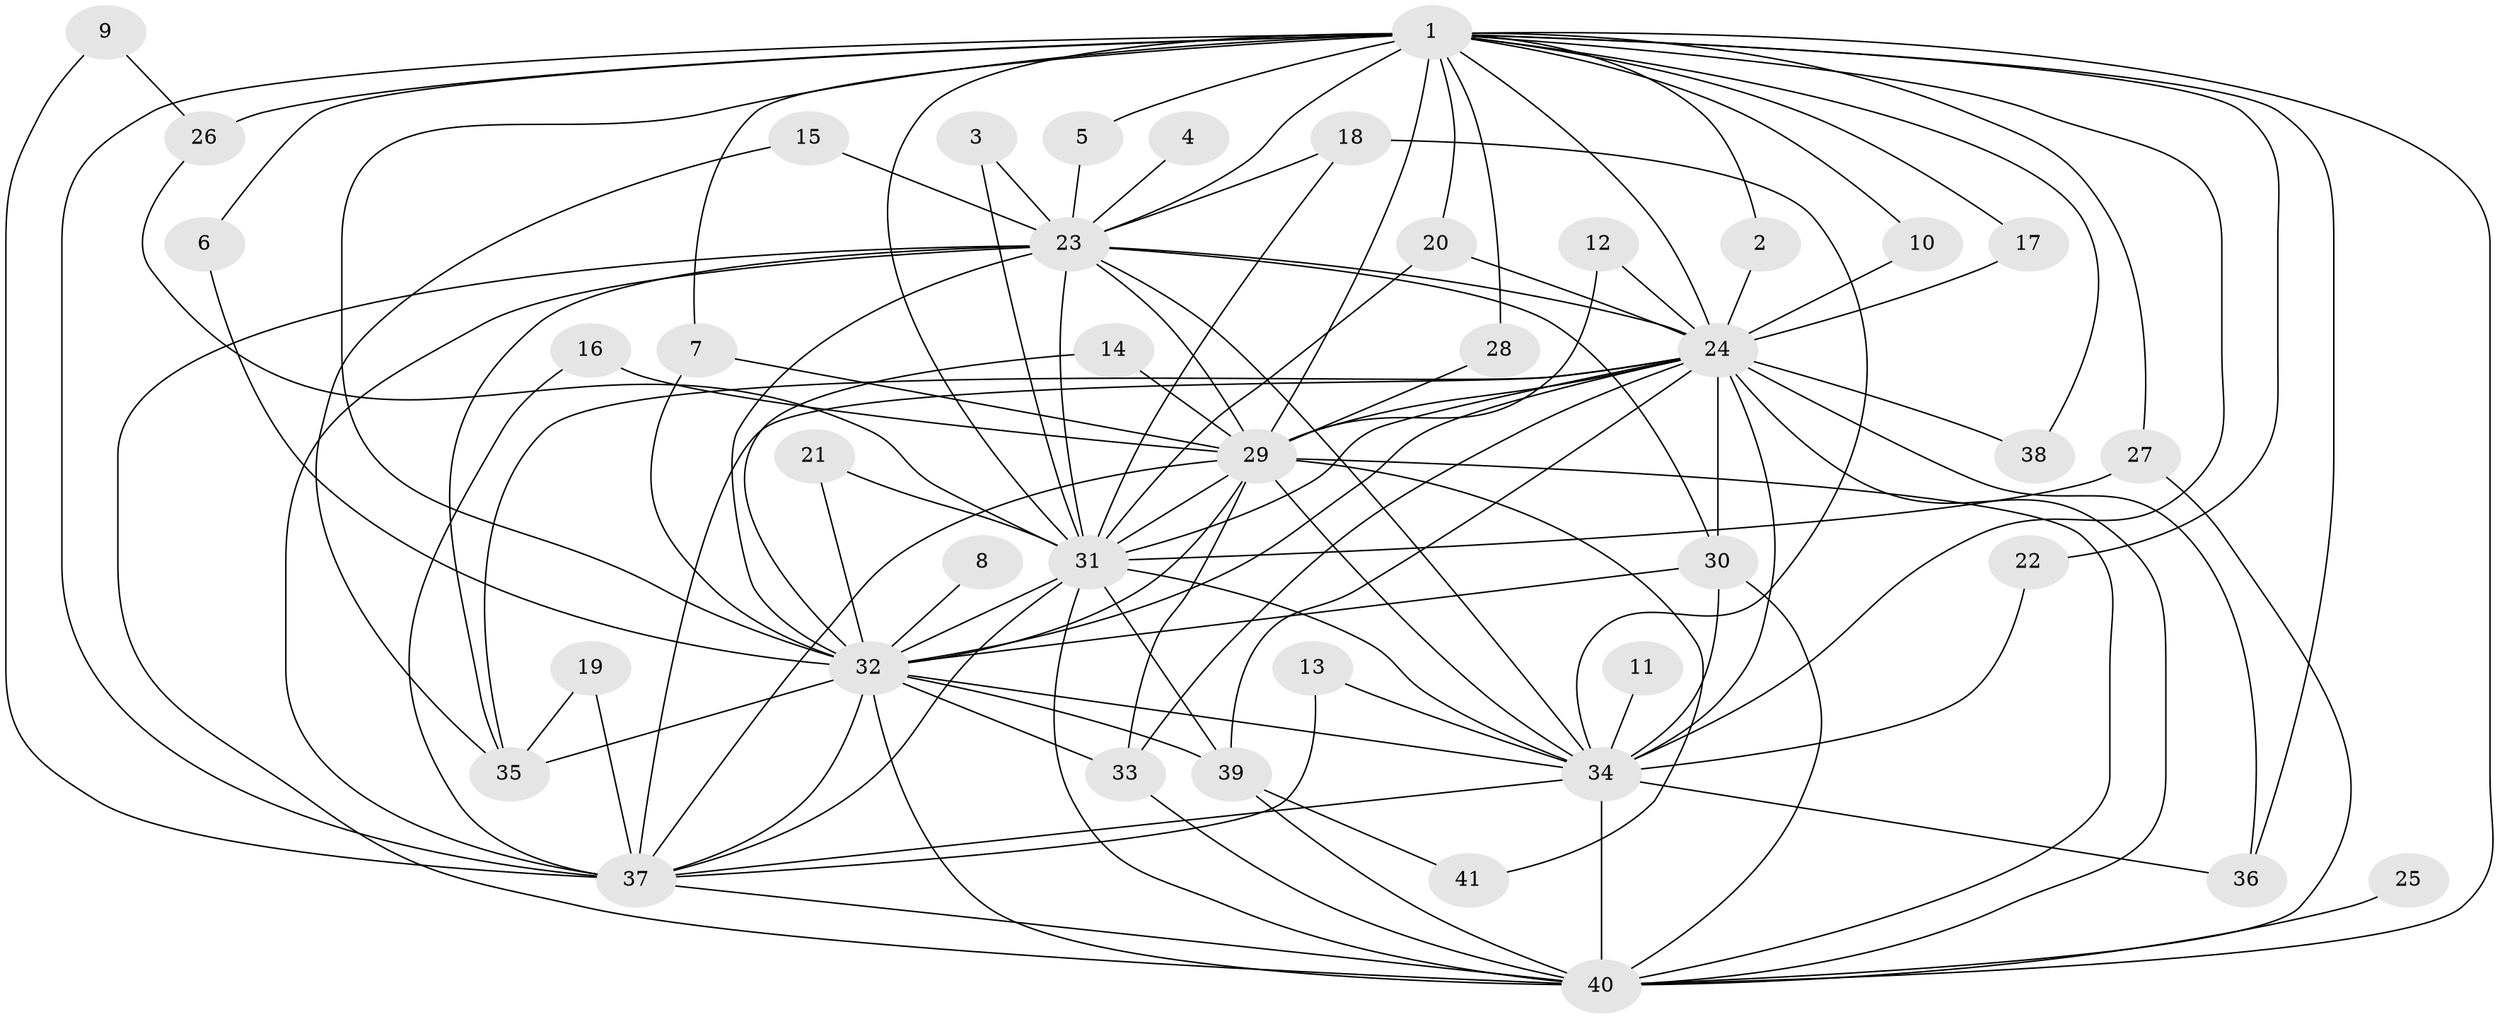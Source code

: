 // original degree distribution, {18: 0.03896103896103896, 16: 0.025974025974025976, 20: 0.025974025974025976, 22: 0.012987012987012988, 21: 0.012987012987012988, 26: 0.012987012987012988, 3: 0.18181818181818182, 2: 0.6103896103896104, 5: 0.03896103896103896, 4: 0.03896103896103896}
// Generated by graph-tools (version 1.1) at 2025/25/03/09/25 03:25:37]
// undirected, 41 vertices, 109 edges
graph export_dot {
graph [start="1"]
  node [color=gray90,style=filled];
  1;
  2;
  3;
  4;
  5;
  6;
  7;
  8;
  9;
  10;
  11;
  12;
  13;
  14;
  15;
  16;
  17;
  18;
  19;
  20;
  21;
  22;
  23;
  24;
  25;
  26;
  27;
  28;
  29;
  30;
  31;
  32;
  33;
  34;
  35;
  36;
  37;
  38;
  39;
  40;
  41;
  1 -- 2 [weight=1.0];
  1 -- 5 [weight=1.0];
  1 -- 6 [weight=1.0];
  1 -- 7 [weight=1.0];
  1 -- 10 [weight=1.0];
  1 -- 17 [weight=1.0];
  1 -- 20 [weight=1.0];
  1 -- 22 [weight=1.0];
  1 -- 23 [weight=2.0];
  1 -- 24 [weight=2.0];
  1 -- 26 [weight=3.0];
  1 -- 27 [weight=1.0];
  1 -- 28 [weight=1.0];
  1 -- 29 [weight=2.0];
  1 -- 31 [weight=3.0];
  1 -- 32 [weight=2.0];
  1 -- 34 [weight=3.0];
  1 -- 36 [weight=1.0];
  1 -- 37 [weight=2.0];
  1 -- 38 [weight=1.0];
  1 -- 40 [weight=2.0];
  2 -- 24 [weight=1.0];
  3 -- 23 [weight=1.0];
  3 -- 31 [weight=1.0];
  4 -- 23 [weight=1.0];
  5 -- 23 [weight=1.0];
  6 -- 32 [weight=1.0];
  7 -- 29 [weight=1.0];
  7 -- 32 [weight=1.0];
  8 -- 32 [weight=1.0];
  9 -- 26 [weight=1.0];
  9 -- 37 [weight=1.0];
  10 -- 24 [weight=1.0];
  11 -- 34 [weight=1.0];
  12 -- 24 [weight=1.0];
  12 -- 29 [weight=1.0];
  13 -- 34 [weight=1.0];
  13 -- 37 [weight=1.0];
  14 -- 29 [weight=1.0];
  14 -- 32 [weight=1.0];
  15 -- 23 [weight=1.0];
  15 -- 35 [weight=1.0];
  16 -- 29 [weight=1.0];
  16 -- 37 [weight=1.0];
  17 -- 24 [weight=1.0];
  18 -- 23 [weight=1.0];
  18 -- 31 [weight=1.0];
  18 -- 34 [weight=1.0];
  19 -- 35 [weight=1.0];
  19 -- 37 [weight=1.0];
  20 -- 24 [weight=1.0];
  20 -- 31 [weight=1.0];
  21 -- 31 [weight=1.0];
  21 -- 32 [weight=1.0];
  22 -- 34 [weight=1.0];
  23 -- 24 [weight=2.0];
  23 -- 29 [weight=2.0];
  23 -- 30 [weight=1.0];
  23 -- 31 [weight=3.0];
  23 -- 32 [weight=1.0];
  23 -- 34 [weight=2.0];
  23 -- 35 [weight=1.0];
  23 -- 37 [weight=4.0];
  23 -- 40 [weight=1.0];
  24 -- 29 [weight=2.0];
  24 -- 30 [weight=1.0];
  24 -- 31 [weight=2.0];
  24 -- 32 [weight=1.0];
  24 -- 33 [weight=2.0];
  24 -- 34 [weight=2.0];
  24 -- 35 [weight=1.0];
  24 -- 36 [weight=1.0];
  24 -- 37 [weight=1.0];
  24 -- 38 [weight=1.0];
  24 -- 39 [weight=2.0];
  24 -- 40 [weight=1.0];
  25 -- 40 [weight=1.0];
  26 -- 31 [weight=1.0];
  27 -- 31 [weight=1.0];
  27 -- 40 [weight=1.0];
  28 -- 29 [weight=1.0];
  29 -- 31 [weight=1.0];
  29 -- 32 [weight=1.0];
  29 -- 33 [weight=1.0];
  29 -- 34 [weight=1.0];
  29 -- 37 [weight=1.0];
  29 -- 40 [weight=1.0];
  29 -- 41 [weight=1.0];
  30 -- 32 [weight=1.0];
  30 -- 34 [weight=1.0];
  30 -- 40 [weight=1.0];
  31 -- 32 [weight=1.0];
  31 -- 34 [weight=1.0];
  31 -- 37 [weight=2.0];
  31 -- 39 [weight=1.0];
  31 -- 40 [weight=1.0];
  32 -- 33 [weight=1.0];
  32 -- 34 [weight=1.0];
  32 -- 35 [weight=2.0];
  32 -- 37 [weight=1.0];
  32 -- 39 [weight=1.0];
  32 -- 40 [weight=2.0];
  33 -- 40 [weight=1.0];
  34 -- 36 [weight=1.0];
  34 -- 37 [weight=1.0];
  34 -- 40 [weight=2.0];
  37 -- 40 [weight=2.0];
  39 -- 40 [weight=1.0];
  39 -- 41 [weight=1.0];
}
